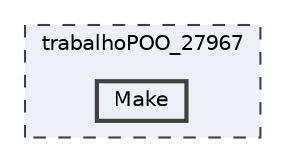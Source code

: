 digraph "trabalhoPOO_27967/Make"
{
 // LATEX_PDF_SIZE
  bgcolor="transparent";
  edge [fontname=Helvetica,fontsize=10,labelfontname=Helvetica,labelfontsize=10];
  node [fontname=Helvetica,fontsize=10,shape=box,height=0.2,width=0.4];
  compound=true
  subgraph clusterdir_2febc12c3c491208b6bb30c417a778ab {
    graph [ bgcolor="#edf0f7", pencolor="grey25", label="trabalhoPOO_27967", fontname=Helvetica,fontsize=10 style="filled,dashed", URL="dir_2febc12c3c491208b6bb30c417a778ab.html",tooltip=""]
  dir_f0ef98ec13f4ac7be5aa4acc9b78c933 [label="Make", fillcolor="#edf0f7", color="grey25", style="filled,bold", URL="dir_f0ef98ec13f4ac7be5aa4acc9b78c933.html",tooltip=""];
  }
}
